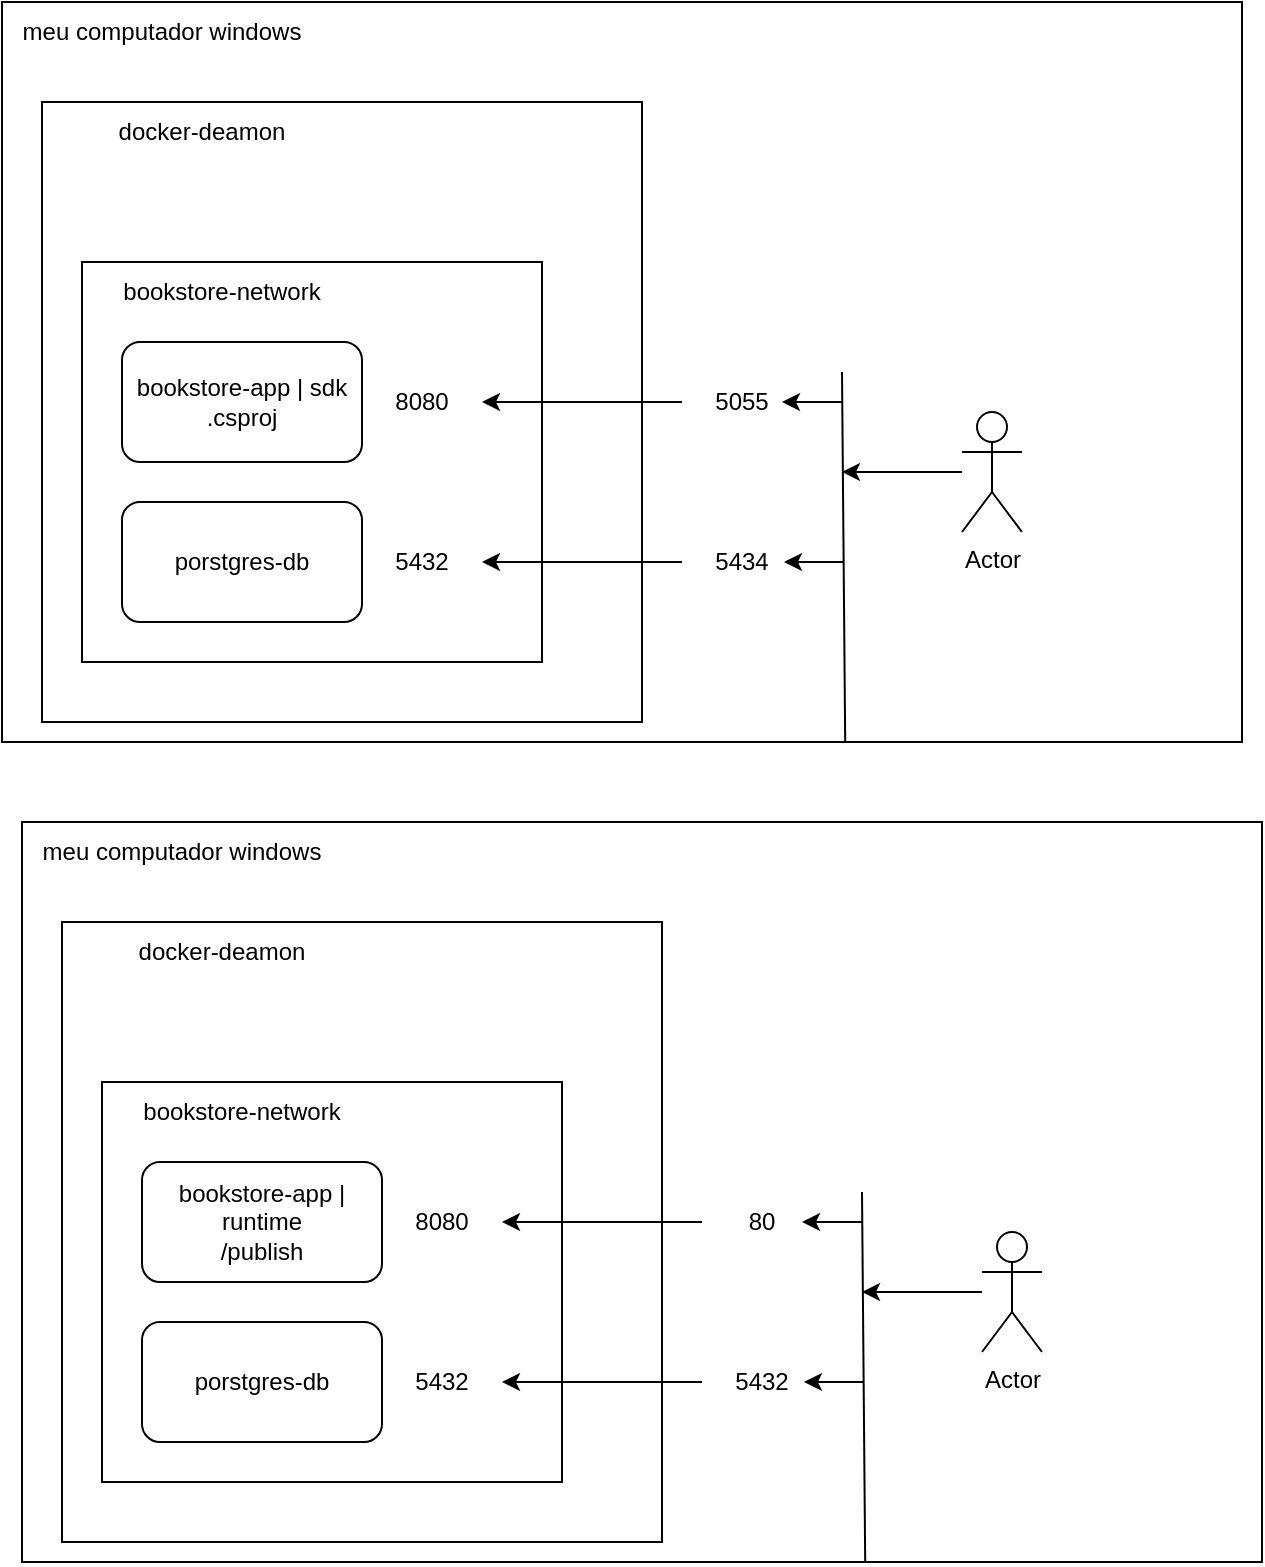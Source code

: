 <mxfile version="22.1.2" type="device">
  <diagram name="Página-1" id="xBzKztCn5IWywDS5loLX">
    <mxGraphModel dx="989" dy="577" grid="1" gridSize="10" guides="1" tooltips="1" connect="1" arrows="1" fold="1" page="1" pageScale="1" pageWidth="827" pageHeight="1169" math="0" shadow="0">
      <root>
        <mxCell id="0" />
        <mxCell id="1" parent="0" />
        <mxCell id="b8DWxQ4wT-zj-UQol9mD-1" value="" style="rounded=0;whiteSpace=wrap;html=1;" vertex="1" parent="1">
          <mxGeometry x="80" y="30" width="620" height="370" as="geometry" />
        </mxCell>
        <mxCell id="b8DWxQ4wT-zj-UQol9mD-2" value="" style="rounded=0;whiteSpace=wrap;html=1;" vertex="1" parent="1">
          <mxGeometry x="100" y="80" width="300" height="310" as="geometry" />
        </mxCell>
        <mxCell id="b8DWxQ4wT-zj-UQol9mD-3" value="meu computador windows" style="text;html=1;strokeColor=none;fillColor=none;align=center;verticalAlign=middle;whiteSpace=wrap;rounded=0;" vertex="1" parent="1">
          <mxGeometry x="80" y="30" width="160" height="30" as="geometry" />
        </mxCell>
        <mxCell id="b8DWxQ4wT-zj-UQol9mD-4" value="docker-deamon" style="text;html=1;strokeColor=none;fillColor=none;align=center;verticalAlign=middle;whiteSpace=wrap;rounded=0;" vertex="1" parent="1">
          <mxGeometry x="100" y="80" width="160" height="30" as="geometry" />
        </mxCell>
        <mxCell id="b8DWxQ4wT-zj-UQol9mD-7" value="" style="rounded=0;whiteSpace=wrap;html=1;" vertex="1" parent="1">
          <mxGeometry x="120" y="160" width="230" height="200" as="geometry" />
        </mxCell>
        <mxCell id="b8DWxQ4wT-zj-UQol9mD-9" value="bookstore-app | sdk&lt;br&gt;.csproj" style="rounded=1;whiteSpace=wrap;html=1;" vertex="1" parent="1">
          <mxGeometry x="140" y="200" width="120" height="60" as="geometry" />
        </mxCell>
        <mxCell id="b8DWxQ4wT-zj-UQol9mD-10" value="porstgres-db" style="rounded=1;whiteSpace=wrap;html=1;" vertex="1" parent="1">
          <mxGeometry x="140" y="280" width="120" height="60" as="geometry" />
        </mxCell>
        <mxCell id="b8DWxQ4wT-zj-UQol9mD-11" value="bookstore-network" style="text;html=1;strokeColor=none;fillColor=none;align=center;verticalAlign=middle;whiteSpace=wrap;rounded=0;" vertex="1" parent="1">
          <mxGeometry x="110" y="160" width="160" height="30" as="geometry" />
        </mxCell>
        <mxCell id="b8DWxQ4wT-zj-UQol9mD-12" value="8080" style="text;html=1;strokeColor=none;fillColor=none;align=center;verticalAlign=middle;whiteSpace=wrap;rounded=0;" vertex="1" parent="1">
          <mxGeometry x="260" y="215" width="60" height="30" as="geometry" />
        </mxCell>
        <mxCell id="b8DWxQ4wT-zj-UQol9mD-13" value="5432" style="text;html=1;strokeColor=none;fillColor=none;align=center;verticalAlign=middle;whiteSpace=wrap;rounded=0;" vertex="1" parent="1">
          <mxGeometry x="260" y="295" width="60" height="30" as="geometry" />
        </mxCell>
        <mxCell id="b8DWxQ4wT-zj-UQol9mD-21" style="edgeStyle=orthogonalEdgeStyle;rounded=0;orthogonalLoop=1;jettySize=auto;html=1;" edge="1" parent="1" source="b8DWxQ4wT-zj-UQol9mD-14">
          <mxGeometry relative="1" as="geometry">
            <mxPoint x="500.0" y="265.0" as="targetPoint" />
          </mxGeometry>
        </mxCell>
        <mxCell id="b8DWxQ4wT-zj-UQol9mD-14" value="Actor" style="shape=umlActor;verticalLabelPosition=bottom;verticalAlign=top;html=1;outlineConnect=0;" vertex="1" parent="1">
          <mxGeometry x="560" y="235" width="30" height="60" as="geometry" />
        </mxCell>
        <mxCell id="b8DWxQ4wT-zj-UQol9mD-16" style="edgeStyle=orthogonalEdgeStyle;rounded=0;orthogonalLoop=1;jettySize=auto;html=1;" edge="1" parent="1" source="b8DWxQ4wT-zj-UQol9mD-15" target="b8DWxQ4wT-zj-UQol9mD-12">
          <mxGeometry relative="1" as="geometry" />
        </mxCell>
        <mxCell id="b8DWxQ4wT-zj-UQol9mD-15" value="5055" style="text;html=1;strokeColor=none;fillColor=none;align=center;verticalAlign=middle;whiteSpace=wrap;rounded=0;" vertex="1" parent="1">
          <mxGeometry x="420" y="215" width="60" height="30" as="geometry" />
        </mxCell>
        <mxCell id="b8DWxQ4wT-zj-UQol9mD-18" style="edgeStyle=orthogonalEdgeStyle;rounded=0;orthogonalLoop=1;jettySize=auto;html=1;" edge="1" parent="1" source="b8DWxQ4wT-zj-UQol9mD-17" target="b8DWxQ4wT-zj-UQol9mD-13">
          <mxGeometry relative="1" as="geometry" />
        </mxCell>
        <mxCell id="b8DWxQ4wT-zj-UQol9mD-17" value="5434" style="text;html=1;strokeColor=none;fillColor=none;align=center;verticalAlign=middle;whiteSpace=wrap;rounded=0;" vertex="1" parent="1">
          <mxGeometry x="420" y="295" width="60" height="30" as="geometry" />
        </mxCell>
        <mxCell id="b8DWxQ4wT-zj-UQol9mD-20" value="" style="endArrow=none;html=1;rounded=0;exitX=0.68;exitY=0.999;exitDx=0;exitDy=0;exitPerimeter=0;" edge="1" parent="1" source="b8DWxQ4wT-zj-UQol9mD-1">
          <mxGeometry width="50" height="50" relative="1" as="geometry">
            <mxPoint x="450" y="265" as="sourcePoint" />
            <mxPoint x="500" y="215" as="targetPoint" />
          </mxGeometry>
        </mxCell>
        <mxCell id="b8DWxQ4wT-zj-UQol9mD-22" style="edgeStyle=orthogonalEdgeStyle;rounded=0;orthogonalLoop=1;jettySize=auto;html=1;" edge="1" parent="1">
          <mxGeometry relative="1" as="geometry">
            <mxPoint x="500" y="230" as="sourcePoint" />
            <mxPoint x="470" y="229.66" as="targetPoint" />
          </mxGeometry>
        </mxCell>
        <mxCell id="b8DWxQ4wT-zj-UQol9mD-23" style="edgeStyle=orthogonalEdgeStyle;rounded=0;orthogonalLoop=1;jettySize=auto;html=1;" edge="1" parent="1">
          <mxGeometry relative="1" as="geometry">
            <mxPoint x="501" y="310" as="sourcePoint" />
            <mxPoint x="471" y="309.66" as="targetPoint" />
          </mxGeometry>
        </mxCell>
        <mxCell id="b8DWxQ4wT-zj-UQol9mD-24" value="" style="rounded=0;whiteSpace=wrap;html=1;" vertex="1" parent="1">
          <mxGeometry x="90" y="440" width="620" height="370" as="geometry" />
        </mxCell>
        <mxCell id="b8DWxQ4wT-zj-UQol9mD-25" value="" style="rounded=0;whiteSpace=wrap;html=1;" vertex="1" parent="1">
          <mxGeometry x="110" y="490" width="300" height="310" as="geometry" />
        </mxCell>
        <mxCell id="b8DWxQ4wT-zj-UQol9mD-26" value="meu computador windows" style="text;html=1;strokeColor=none;fillColor=none;align=center;verticalAlign=middle;whiteSpace=wrap;rounded=0;" vertex="1" parent="1">
          <mxGeometry x="90" y="440" width="160" height="30" as="geometry" />
        </mxCell>
        <mxCell id="b8DWxQ4wT-zj-UQol9mD-27" value="docker-deamon" style="text;html=1;strokeColor=none;fillColor=none;align=center;verticalAlign=middle;whiteSpace=wrap;rounded=0;" vertex="1" parent="1">
          <mxGeometry x="110" y="490" width="160" height="30" as="geometry" />
        </mxCell>
        <mxCell id="b8DWxQ4wT-zj-UQol9mD-28" value="" style="rounded=0;whiteSpace=wrap;html=1;" vertex="1" parent="1">
          <mxGeometry x="130" y="570" width="230" height="200" as="geometry" />
        </mxCell>
        <mxCell id="b8DWxQ4wT-zj-UQol9mD-29" value="bookstore-app | runtime&lt;br&gt;/publish" style="rounded=1;whiteSpace=wrap;html=1;" vertex="1" parent="1">
          <mxGeometry x="150" y="610" width="120" height="60" as="geometry" />
        </mxCell>
        <mxCell id="b8DWxQ4wT-zj-UQol9mD-30" value="porstgres-db" style="rounded=1;whiteSpace=wrap;html=1;" vertex="1" parent="1">
          <mxGeometry x="150" y="690" width="120" height="60" as="geometry" />
        </mxCell>
        <mxCell id="b8DWxQ4wT-zj-UQol9mD-31" value="bookstore-network" style="text;html=1;strokeColor=none;fillColor=none;align=center;verticalAlign=middle;whiteSpace=wrap;rounded=0;" vertex="1" parent="1">
          <mxGeometry x="120" y="570" width="160" height="30" as="geometry" />
        </mxCell>
        <mxCell id="b8DWxQ4wT-zj-UQol9mD-32" value="8080" style="text;html=1;strokeColor=none;fillColor=none;align=center;verticalAlign=middle;whiteSpace=wrap;rounded=0;" vertex="1" parent="1">
          <mxGeometry x="270" y="625" width="60" height="30" as="geometry" />
        </mxCell>
        <mxCell id="b8DWxQ4wT-zj-UQol9mD-33" value="5432" style="text;html=1;strokeColor=none;fillColor=none;align=center;verticalAlign=middle;whiteSpace=wrap;rounded=0;" vertex="1" parent="1">
          <mxGeometry x="270" y="705" width="60" height="30" as="geometry" />
        </mxCell>
        <mxCell id="b8DWxQ4wT-zj-UQol9mD-34" style="edgeStyle=orthogonalEdgeStyle;rounded=0;orthogonalLoop=1;jettySize=auto;html=1;" edge="1" parent="1" source="b8DWxQ4wT-zj-UQol9mD-35">
          <mxGeometry relative="1" as="geometry">
            <mxPoint x="510.0" y="675.0" as="targetPoint" />
          </mxGeometry>
        </mxCell>
        <mxCell id="b8DWxQ4wT-zj-UQol9mD-35" value="Actor" style="shape=umlActor;verticalLabelPosition=bottom;verticalAlign=top;html=1;outlineConnect=0;" vertex="1" parent="1">
          <mxGeometry x="570" y="645" width="30" height="60" as="geometry" />
        </mxCell>
        <mxCell id="b8DWxQ4wT-zj-UQol9mD-36" style="edgeStyle=orthogonalEdgeStyle;rounded=0;orthogonalLoop=1;jettySize=auto;html=1;" edge="1" parent="1" source="b8DWxQ4wT-zj-UQol9mD-37" target="b8DWxQ4wT-zj-UQol9mD-32">
          <mxGeometry relative="1" as="geometry" />
        </mxCell>
        <mxCell id="b8DWxQ4wT-zj-UQol9mD-37" value="80" style="text;html=1;strokeColor=none;fillColor=none;align=center;verticalAlign=middle;whiteSpace=wrap;rounded=0;" vertex="1" parent="1">
          <mxGeometry x="430" y="625" width="60" height="30" as="geometry" />
        </mxCell>
        <mxCell id="b8DWxQ4wT-zj-UQol9mD-38" style="edgeStyle=orthogonalEdgeStyle;rounded=0;orthogonalLoop=1;jettySize=auto;html=1;" edge="1" parent="1" source="b8DWxQ4wT-zj-UQol9mD-39" target="b8DWxQ4wT-zj-UQol9mD-33">
          <mxGeometry relative="1" as="geometry" />
        </mxCell>
        <mxCell id="b8DWxQ4wT-zj-UQol9mD-39" value="5432" style="text;html=1;strokeColor=none;fillColor=none;align=center;verticalAlign=middle;whiteSpace=wrap;rounded=0;" vertex="1" parent="1">
          <mxGeometry x="430" y="705" width="60" height="30" as="geometry" />
        </mxCell>
        <mxCell id="b8DWxQ4wT-zj-UQol9mD-40" value="" style="endArrow=none;html=1;rounded=0;exitX=0.68;exitY=0.999;exitDx=0;exitDy=0;exitPerimeter=0;" edge="1" parent="1" source="b8DWxQ4wT-zj-UQol9mD-24">
          <mxGeometry width="50" height="50" relative="1" as="geometry">
            <mxPoint x="460" y="675" as="sourcePoint" />
            <mxPoint x="510" y="625" as="targetPoint" />
          </mxGeometry>
        </mxCell>
        <mxCell id="b8DWxQ4wT-zj-UQol9mD-41" style="edgeStyle=orthogonalEdgeStyle;rounded=0;orthogonalLoop=1;jettySize=auto;html=1;" edge="1" parent="1">
          <mxGeometry relative="1" as="geometry">
            <mxPoint x="510" y="640" as="sourcePoint" />
            <mxPoint x="480" y="639.66" as="targetPoint" />
          </mxGeometry>
        </mxCell>
        <mxCell id="b8DWxQ4wT-zj-UQol9mD-42" style="edgeStyle=orthogonalEdgeStyle;rounded=0;orthogonalLoop=1;jettySize=auto;html=1;" edge="1" parent="1">
          <mxGeometry relative="1" as="geometry">
            <mxPoint x="511" y="720" as="sourcePoint" />
            <mxPoint x="481" y="719.66" as="targetPoint" />
          </mxGeometry>
        </mxCell>
      </root>
    </mxGraphModel>
  </diagram>
</mxfile>
